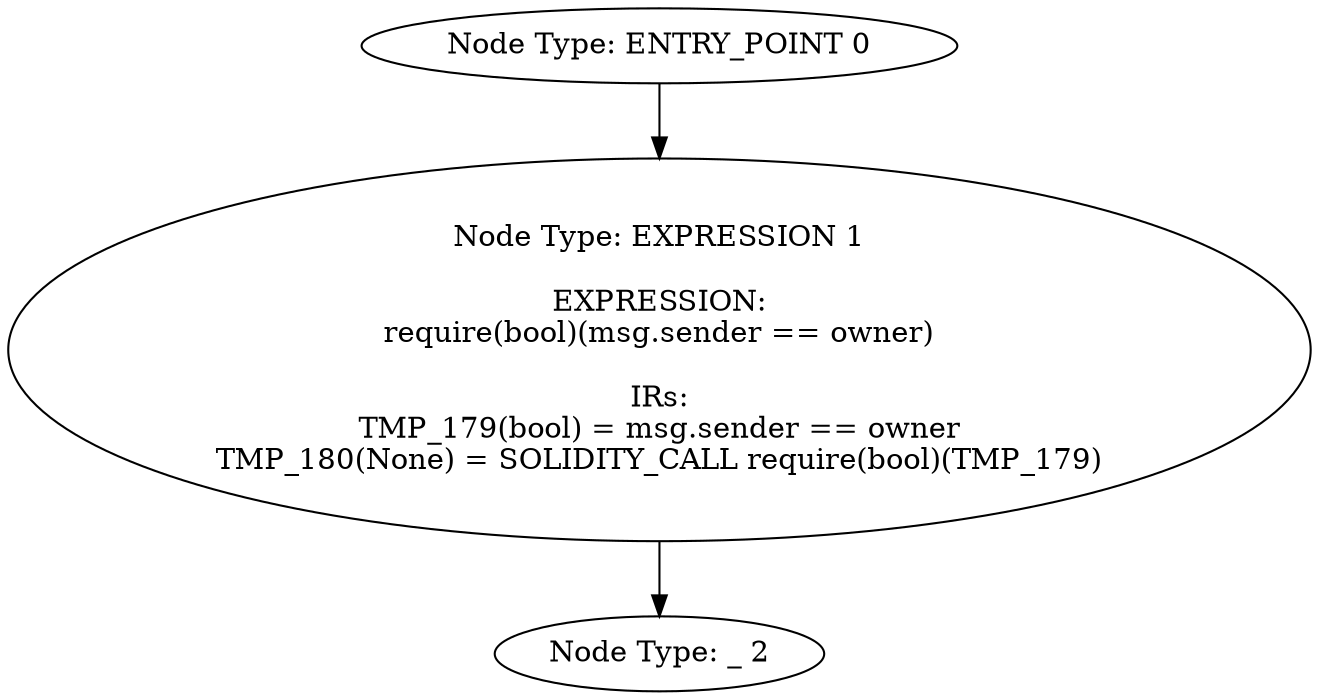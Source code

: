 digraph{
0[label="Node Type: ENTRY_POINT 0
"];
0->1;
1[label="Node Type: EXPRESSION 1

EXPRESSION:
require(bool)(msg.sender == owner)

IRs:
TMP_179(bool) = msg.sender == owner
TMP_180(None) = SOLIDITY_CALL require(bool)(TMP_179)"];
1->2;
2[label="Node Type: _ 2
"];
}
